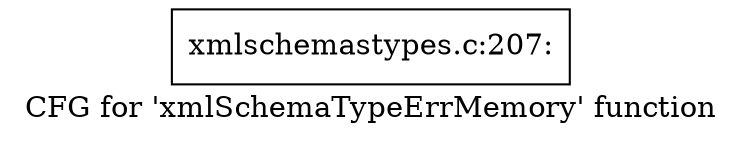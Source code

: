 digraph "CFG for 'xmlSchemaTypeErrMemory' function" {
	label="CFG for 'xmlSchemaTypeErrMemory' function";

	Node0x557d8db13750 [shape=record,label="{xmlschemastypes.c:207:}"];
}
